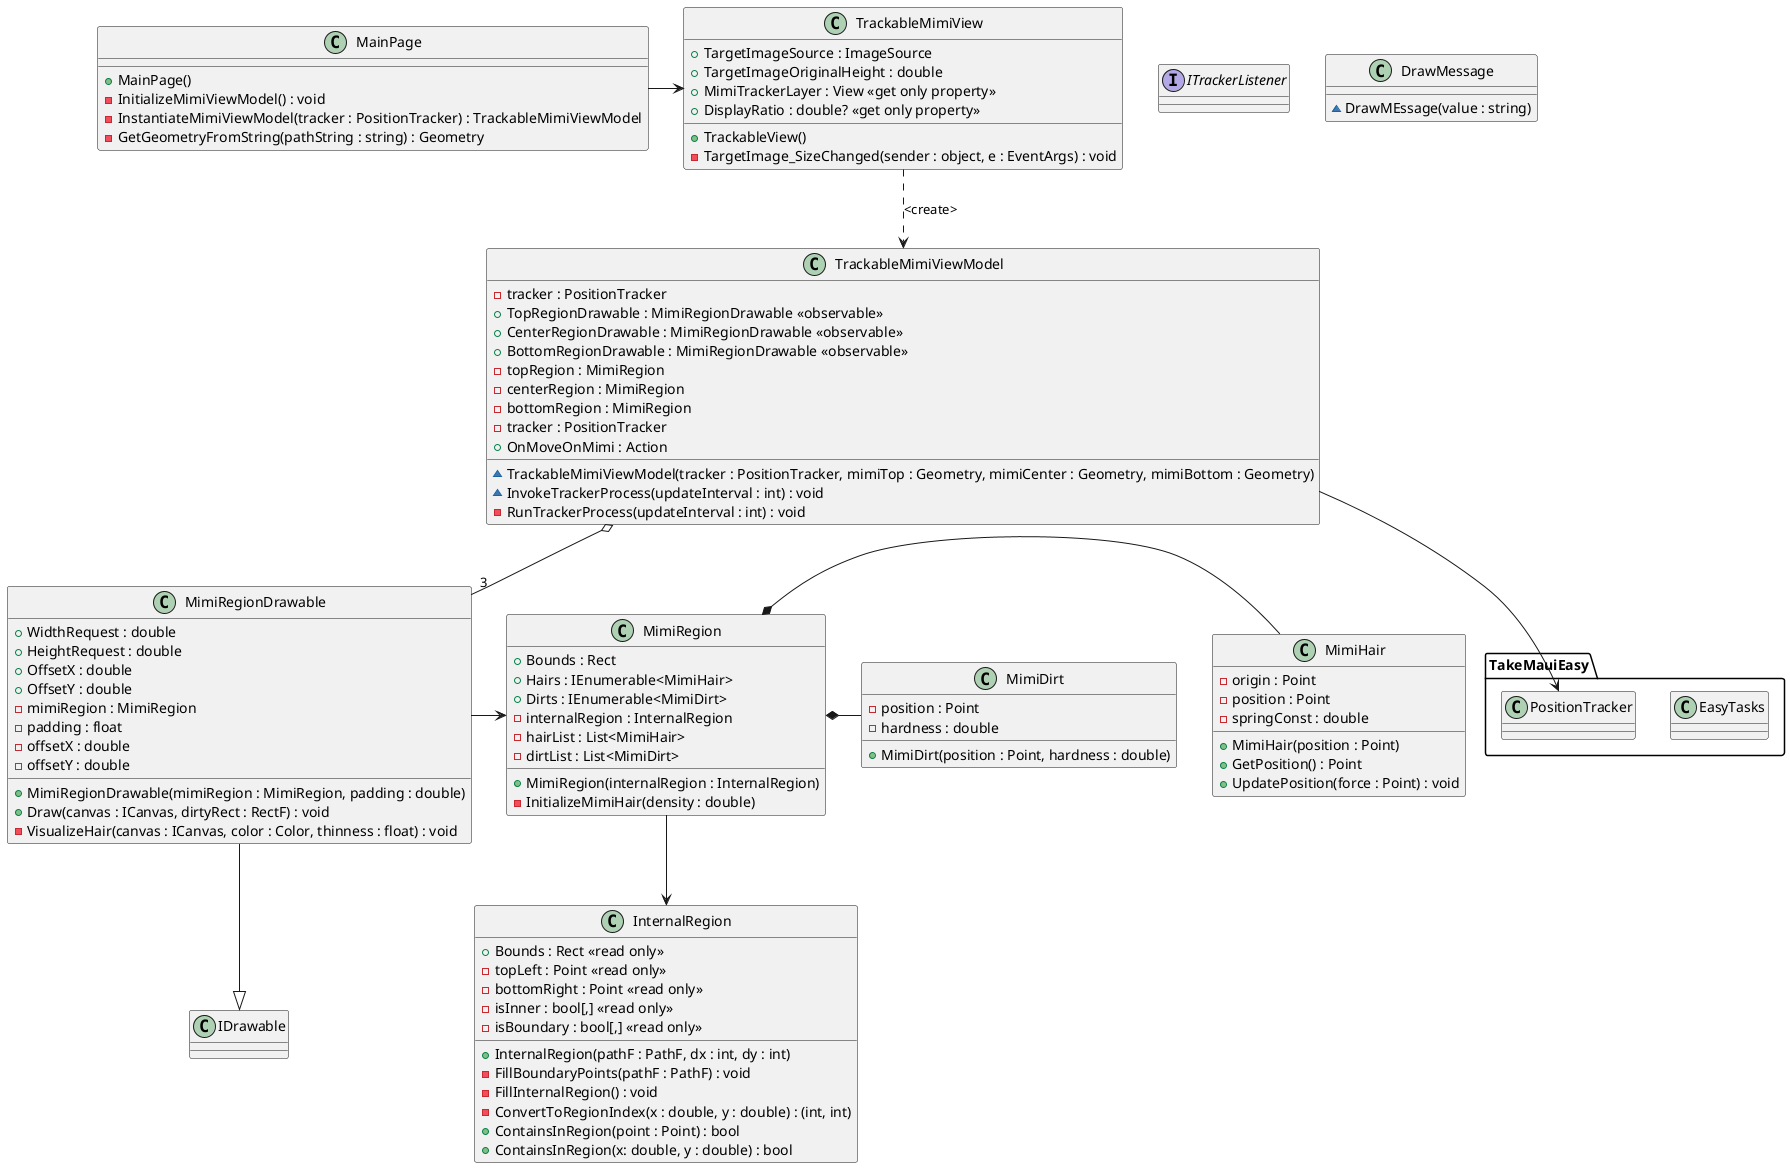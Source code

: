 @startuml MimikakiClassDiagram
' Models
' class MimiModel
' {
'     - height : int
'     - width : int
'     - topRegion : MimiRegion
'     - centerRegion : MimiRegion
'     - bottomRegion : MimiRegion
' }

class MimiRegion
{
    + Bounds : Rect
    + Hairs : IEnumerable<MimiHair>
    + Dirts : IEnumerable<MimiDirt>
    - internalRegion : InternalRegion
    - hairList : List<MimiHair>
    - dirtList : List<MimiDirt>
    + MimiRegion(internalRegion : InternalRegion)
    - InitializeMimiHair(density : double)
    '+ OnTouch : Action
    '+ OnDirtRemoving : Action
    '+ OnDirtRemoved : Action
}

interface ITrackerListener
{
    
}

class MimiHair
{
    - origin : Point
    - position : Point
    - springConst : double
    + MimiHair(position : Point)
    + GetPosition() : Point
    + UpdatePosition(force : Point) : void
}

class MimiDirt
{
    - position : Point
    - hardness : double
    + MimiDirt(position : Point, hardness : double)
}

class InternalRegion
{
    + Bounds : Rect <<read only>>
    - topLeft : Point <<read only>>
    - bottomRight : Point <<read only>>
    - isInner : bool[,] <<read only>>
    - isBoundary : bool[,] <<read only>>
    + InternalRegion(pathF : PathF, dx : int, dy : int)
    - FillBoundaryPoints(pathF : PathF) : void
    - FillInternalRegion() : void
    - ConvertToRegionIndex(x : double, y : double) : (int, int)
    + ContainsInRegion(point : Point) : bool
    + ContainsInRegion(x: double, y : double) : bool
}

' Views
class TrackableMimiView
{
    + TargetImageSource : ImageSource
    + TargetImageOriginalHeight : double
    + MimiTrackerLayer : View <<get only property>>
    + DisplayRatio : double? <<get only property>>
    + TrackableView()
    - TargetImage_SizeChanged(sender : object, e : EventArgs) : void
}


' ViewModels
class TrackableMimiViewModel
{
    - tracker : PositionTracker
    '- trackableMimiView : TrackableMimiView
    '- mimi : MimiModel
    + TopRegionDrawable : MimiRegionDrawable <<observable>>
    + CenterRegionDrawable : MimiRegionDrawable <<observable>>
    + BottomRegionDrawable : MimiRegionDrawable <<observable>>
    - topRegion : MimiRegion
    - centerRegion : MimiRegion
    - bottomRegion : MimiRegion
    - tracker : PositionTracker
    + OnMoveOnMimi : Action
    '+ BindTrackableMimi(trackableMimiView : TrackableMimiView) : void
    '- RunTrackerProcess()
    ~ TrackableMimiViewModel(tracker : PositionTracker, mimiTop : Geometry, mimiCenter : Geometry, mimiBottom : Geometry)
    ~ InvokeTrackerProcess(updateInterval : int) : void
    - RunTrackerProcess(updateInterval : int) : void
}


' Drawable
class MimiRegionDrawable
{
    + WidthRequest : double
    + HeightRequest : double
    + OffsetX : double
    + OffsetY : double
    - mimiRegion : MimiRegion
    '- internal : InternalRegion
    - padding : float
    - offsetX : double
    - offsetY : double
    + MimiRegionDrawable(mimiRegion : MimiRegion, padding : double)
    + Draw(canvas : ICanvas, dirtyRect : RectF) : void
    - VisualizeHair(canvas : ICanvas, color : Color, thinness : float) : void
}

' Message
class DrawMessage
{
    ~ DrawMEssage(value : string)
}

' Page
class MainPage
{
    + MainPage()
    - InitializeMimiViewModel() : void
    - InstantiateMimiViewModel(tracker : PositionTracker) : TrackableMimiViewModel
    - GetGeometryFromString(pathString : string) : Geometry
}

' Library
package TakeMauiEasy
{
    class EasyTasks
    class PositionTracker
}

' 
MimiRegion --> InternalRegion
MimiRegion *- MimiHair
MimiRegion *- MimiDirt

TrackableMimiViewModel --> PositionTracker
TrackableMimiViewModel o-- "3" MimiRegionDrawable

TrackableMimiView ..> TrackableMimiViewModel : <create>

' MainPage --> TrackableMimiViewModel
'MainPage .> PositionTracker
MainPage -> TrackableMimiView

MimiRegionDrawable --|> IDrawable
MimiRegionDrawable -> MimiRegion

@enduml